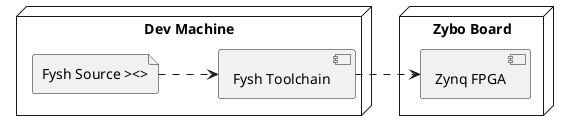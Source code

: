 @startuml
left to right direction
node "Dev Machine" {
  file "Fysh Source ><>" as fs
  component "Fysh Toolchain" as ft
}

node "Zybo Board" {
  component "Zynq FPGA" as pl
}

fs -[dashed]-> ft
ft -[dashed]-> pl
@enduml
